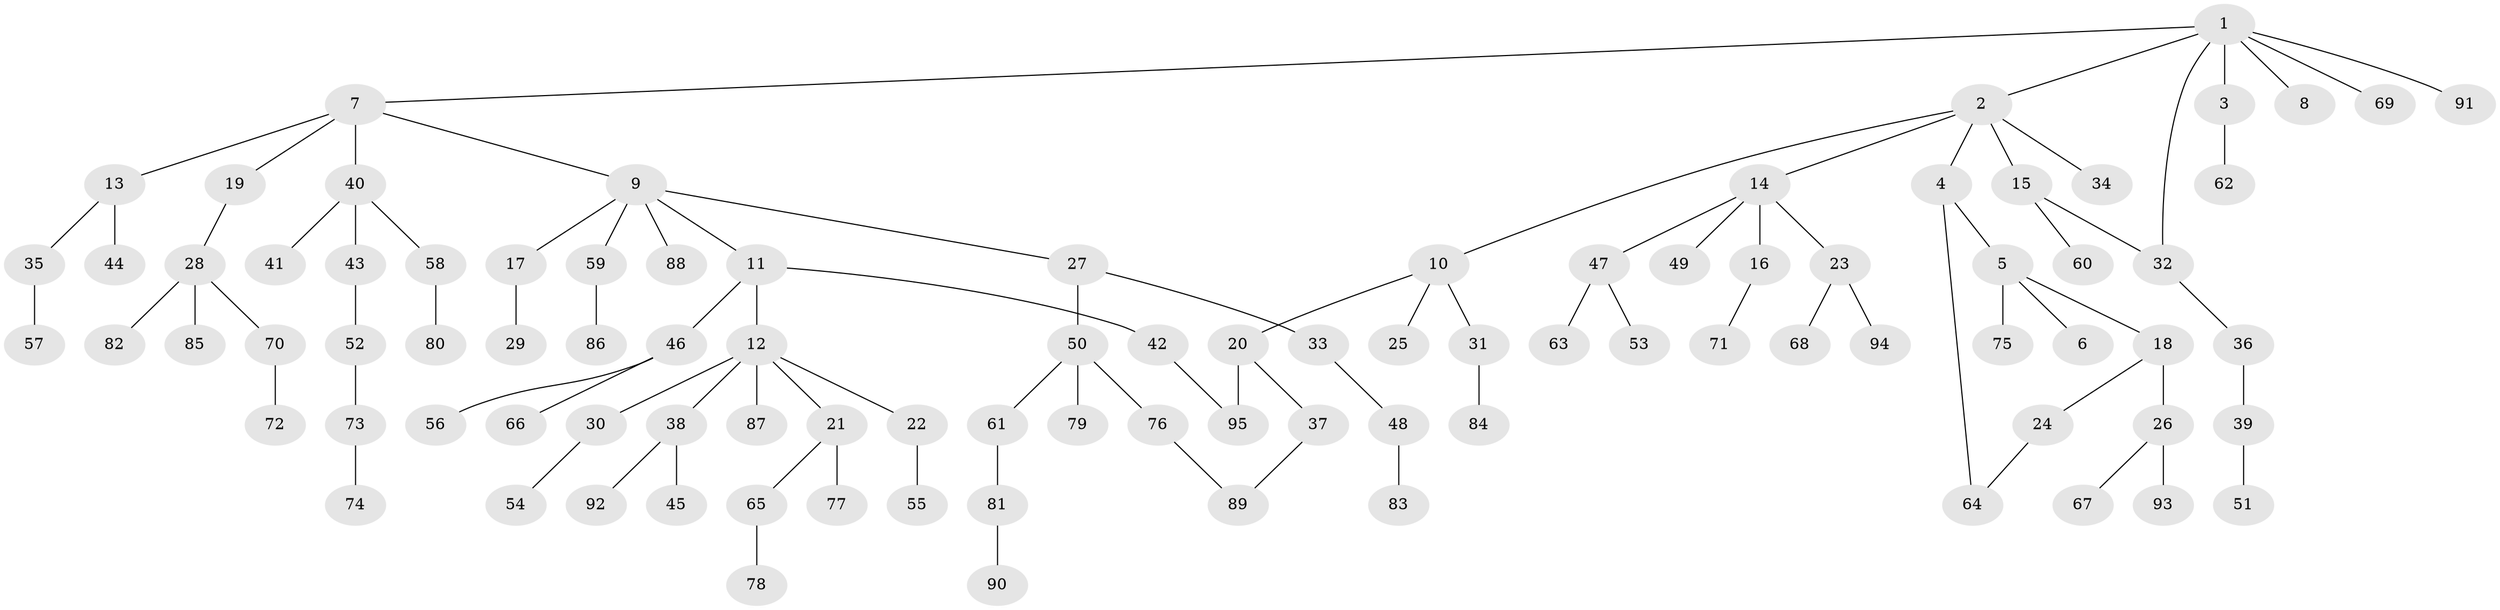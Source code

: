 // coarse degree distribution, {1: 0.6491228070175439, 6: 0.03508771929824561, 2: 0.22807017543859648, 7: 0.017543859649122806, 5: 0.017543859649122806, 4: 0.03508771929824561, 21: 0.017543859649122806}
// Generated by graph-tools (version 1.1) at 2025/46/03/04/25 21:46:12]
// undirected, 95 vertices, 98 edges
graph export_dot {
graph [start="1"]
  node [color=gray90,style=filled];
  1;
  2;
  3;
  4;
  5;
  6;
  7;
  8;
  9;
  10;
  11;
  12;
  13;
  14;
  15;
  16;
  17;
  18;
  19;
  20;
  21;
  22;
  23;
  24;
  25;
  26;
  27;
  28;
  29;
  30;
  31;
  32;
  33;
  34;
  35;
  36;
  37;
  38;
  39;
  40;
  41;
  42;
  43;
  44;
  45;
  46;
  47;
  48;
  49;
  50;
  51;
  52;
  53;
  54;
  55;
  56;
  57;
  58;
  59;
  60;
  61;
  62;
  63;
  64;
  65;
  66;
  67;
  68;
  69;
  70;
  71;
  72;
  73;
  74;
  75;
  76;
  77;
  78;
  79;
  80;
  81;
  82;
  83;
  84;
  85;
  86;
  87;
  88;
  89;
  90;
  91;
  92;
  93;
  94;
  95;
  1 -- 2;
  1 -- 3;
  1 -- 7;
  1 -- 8;
  1 -- 32;
  1 -- 69;
  1 -- 91;
  2 -- 4;
  2 -- 10;
  2 -- 14;
  2 -- 15;
  2 -- 34;
  3 -- 62;
  4 -- 5;
  4 -- 64;
  5 -- 6;
  5 -- 18;
  5 -- 75;
  7 -- 9;
  7 -- 13;
  7 -- 19;
  7 -- 40;
  9 -- 11;
  9 -- 17;
  9 -- 27;
  9 -- 59;
  9 -- 88;
  10 -- 20;
  10 -- 25;
  10 -- 31;
  11 -- 12;
  11 -- 42;
  11 -- 46;
  12 -- 21;
  12 -- 22;
  12 -- 30;
  12 -- 38;
  12 -- 87;
  13 -- 35;
  13 -- 44;
  14 -- 16;
  14 -- 23;
  14 -- 47;
  14 -- 49;
  15 -- 60;
  15 -- 32;
  16 -- 71;
  17 -- 29;
  18 -- 24;
  18 -- 26;
  19 -- 28;
  20 -- 37;
  20 -- 95;
  21 -- 65;
  21 -- 77;
  22 -- 55;
  23 -- 68;
  23 -- 94;
  24 -- 64;
  26 -- 67;
  26 -- 93;
  27 -- 33;
  27 -- 50;
  28 -- 70;
  28 -- 82;
  28 -- 85;
  30 -- 54;
  31 -- 84;
  32 -- 36;
  33 -- 48;
  35 -- 57;
  36 -- 39;
  37 -- 89;
  38 -- 45;
  38 -- 92;
  39 -- 51;
  40 -- 41;
  40 -- 43;
  40 -- 58;
  42 -- 95;
  43 -- 52;
  46 -- 56;
  46 -- 66;
  47 -- 53;
  47 -- 63;
  48 -- 83;
  50 -- 61;
  50 -- 76;
  50 -- 79;
  52 -- 73;
  58 -- 80;
  59 -- 86;
  61 -- 81;
  65 -- 78;
  70 -- 72;
  73 -- 74;
  76 -- 89;
  81 -- 90;
}

